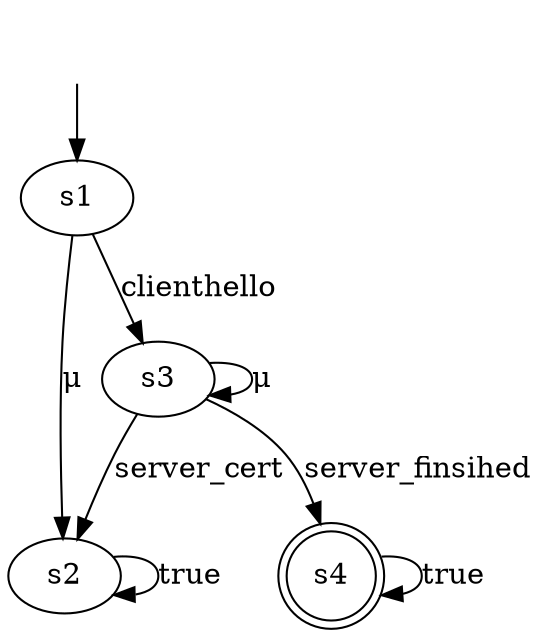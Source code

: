 digraph bug_5 {
s1 [label="s1"];
s2 [label="s2"];
s3 [label="s3"];
s4 [label="s4", shape=doublecircle];
s1 -> s2  [label="μ"];
s1 -> s3  [label="clienthello"];
s2 -> s2  [label="true"];
s3 -> s3  [label="μ"];
s3 -> s4  [label="server_finsihed"];
s3 -> s2  [label="server_cert"];
s4 -> s4  [label="true"];
__start0 [label="", shape=none];
__start0 -> s1  [label=""];
}

